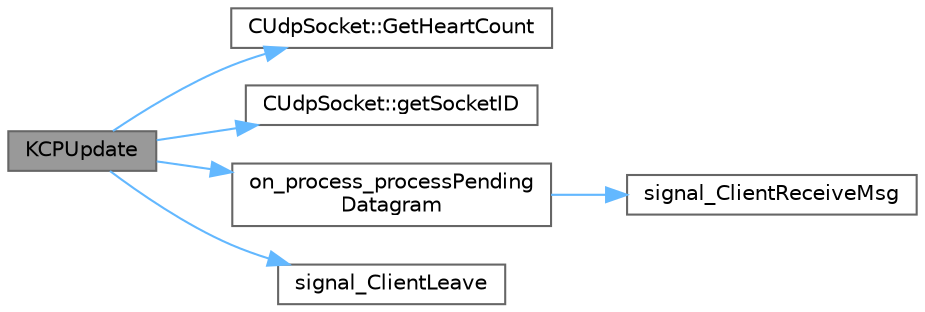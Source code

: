 digraph "KCPUpdate"
{
 // LATEX_PDF_SIZE
  bgcolor="transparent";
  edge [fontname=Helvetica,fontsize=10,labelfontname=Helvetica,labelfontsize=10];
  node [fontname=Helvetica,fontsize=10,shape=box,height=0.2,width=0.4];
  rankdir="LR";
  Node1 [id="Node000001",label="KCPUpdate",height=0.2,width=0.4,color="gray40", fillcolor="grey60", style="filled", fontcolor="black",tooltip=" "];
  Node1 -> Node2 [id="edge1_Node000001_Node000002",color="steelblue1",style="solid",tooltip=" "];
  Node2 [id="Node000002",label="CUdpSocket::GetHeartCount",height=0.2,width=0.4,color="grey40", fillcolor="white", style="filled",URL="$class_c_udp_socket.html#a2c4327ba0c99cf506f89461cdf06737f",tooltip="得到当前心跳计数"];
  Node1 -> Node3 [id="edge2_Node000001_Node000003",color="steelblue1",style="solid",tooltip=" "];
  Node3 [id="Node000003",label="CUdpSocket::getSocketID",height=0.2,width=0.4,color="grey40", fillcolor="white", style="filled",URL="$class_c_udp_socket.html#ab41b608c568c2fa45b8affd16eac07fb",tooltip="得到SocketID"];
  Node1 -> Node4 [id="edge3_Node000001_Node000004",color="steelblue1",style="solid",tooltip=" "];
  Node4 [id="Node000004",label="on_process_processPending\lDatagram",height=0.2,width=0.4,color="grey40", fillcolor="white", style="filled",URL="$class_c_udp_server.html#a32c8ff0163e2fe2ee870c8f06e08357a",tooltip=" "];
  Node4 -> Node5 [id="edge4_Node000004_Node000005",color="steelblue1",style="solid",tooltip=" "];
  Node5 [id="Node000005",label="signal_ClientReceiveMsg",height=0.2,width=0.4,color="grey40", fillcolor="white", style="filled",URL="$class_c_udp_server.html#a70b6a87619fc596b1fdb3b32dc499a50",tooltip="处理收到的客户端信息"];
  Node1 -> Node6 [id="edge5_Node000001_Node000006",color="steelblue1",style="solid",tooltip=" "];
  Node6 [id="Node000006",label="signal_ClientLeave",height=0.2,width=0.4,color="grey40", fillcolor="white", style="filled",URL="$class_c_udp_server.html#a3a139157875282d58cc94d5d22fbac2f",tooltip="处理一个客户端离开"];
}
